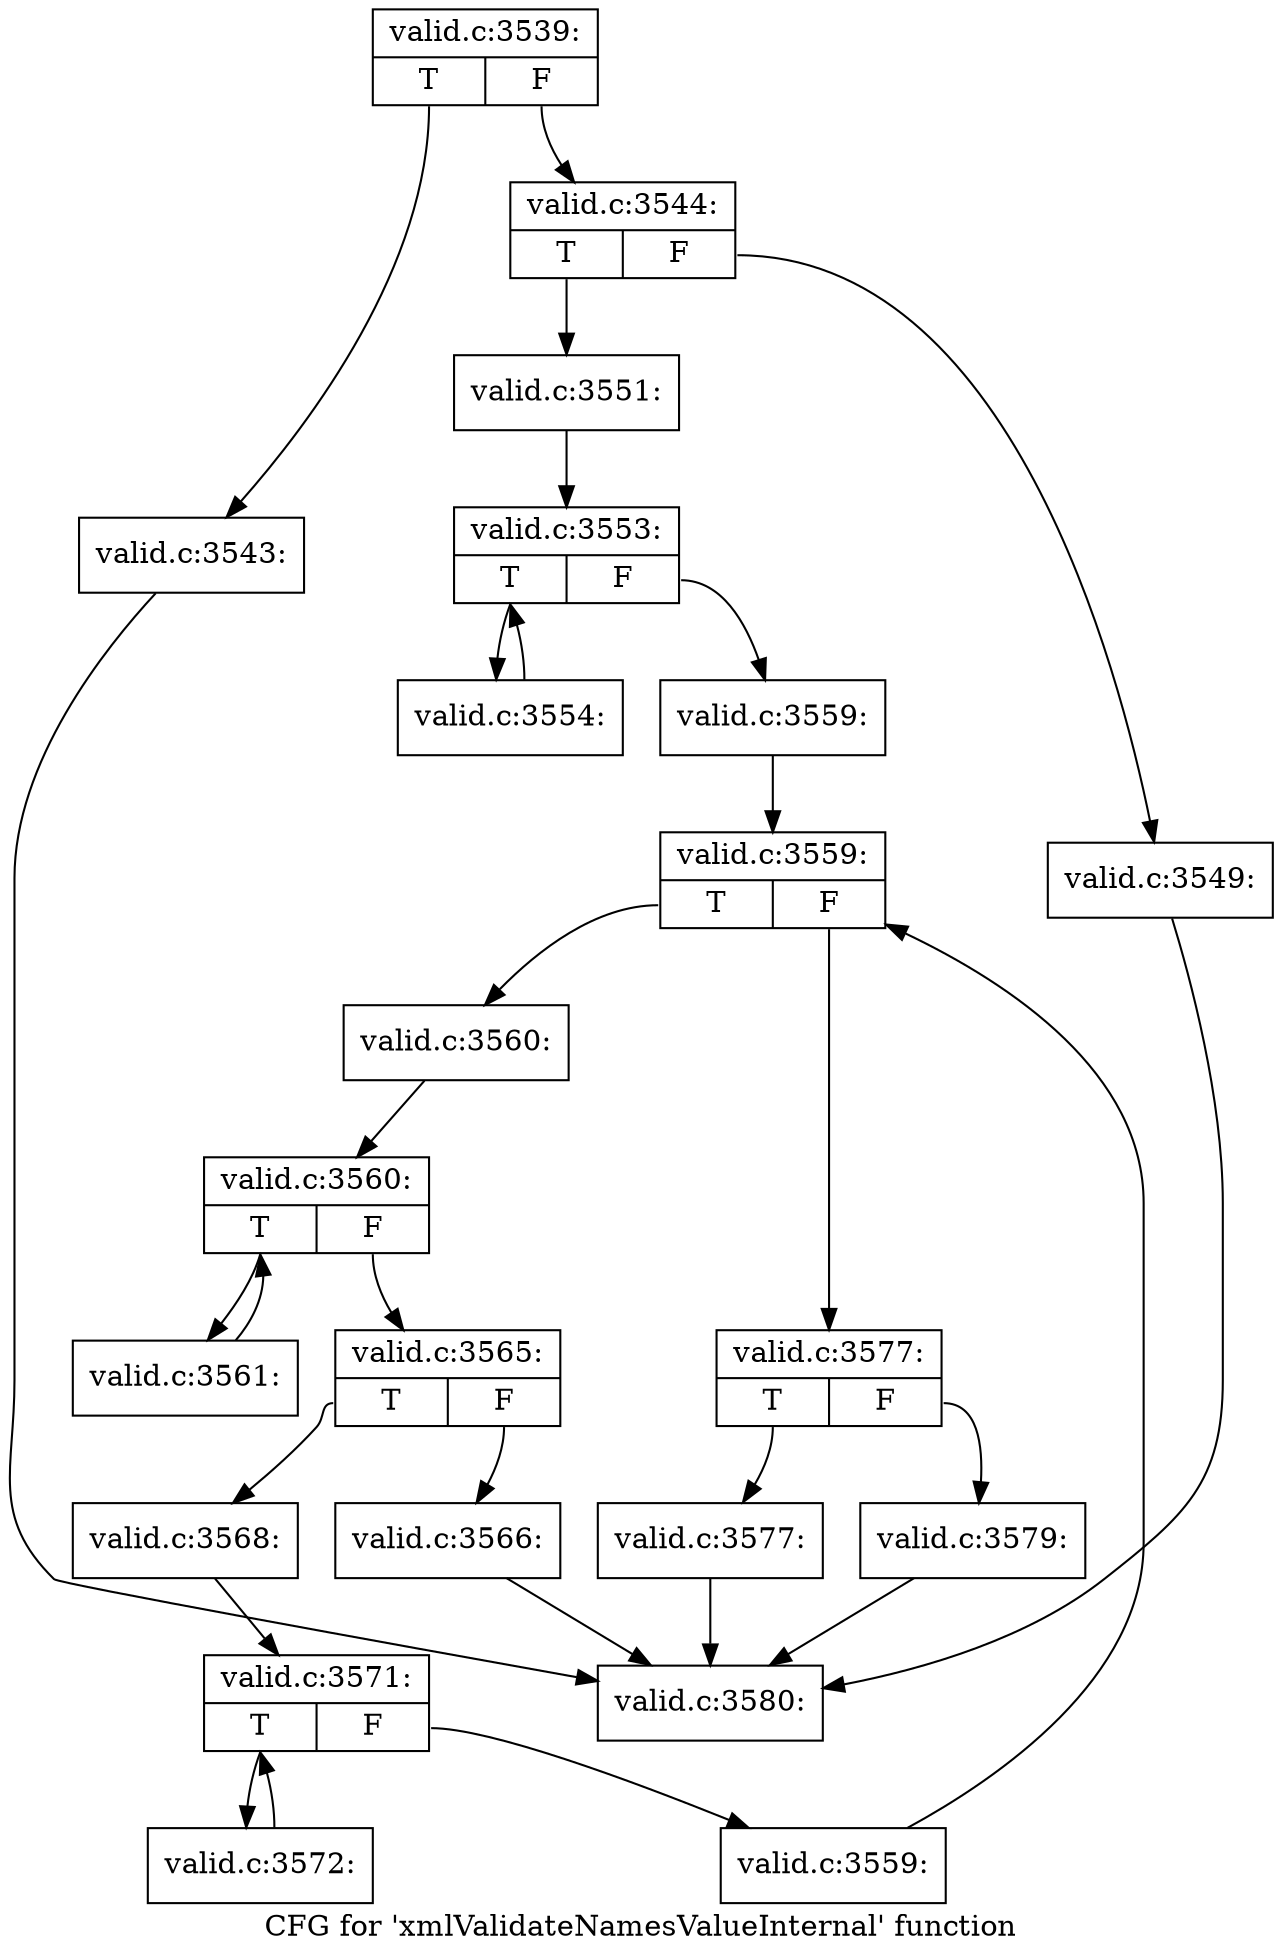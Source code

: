 digraph "CFG for 'xmlValidateNamesValueInternal' function" {
	label="CFG for 'xmlValidateNamesValueInternal' function";

	Node0x50f12c0 [shape=record,label="{valid.c:3539:|{<s0>T|<s1>F}}"];
	Node0x50f12c0:s0 -> Node0x52f88b0;
	Node0x50f12c0:s1 -> Node0x52f8900;
	Node0x52f88b0 [shape=record,label="{valid.c:3543:}"];
	Node0x52f88b0 -> Node0x4eaa5a0;
	Node0x52f8900 [shape=record,label="{valid.c:3544:|{<s0>T|<s1>F}}"];
	Node0x52f8900:s0 -> Node0x52f9500;
	Node0x52f8900:s1 -> Node0x52f94b0;
	Node0x52f94b0 [shape=record,label="{valid.c:3549:}"];
	Node0x52f94b0 -> Node0x4eaa5a0;
	Node0x52f9500 [shape=record,label="{valid.c:3551:}"];
	Node0x52f9500 -> Node0x52fa000;
	Node0x52fa000 [shape=record,label="{valid.c:3553:|{<s0>T|<s1>F}}"];
	Node0x52fa000:s0 -> Node0x52fa460;
	Node0x52fa000:s1 -> Node0x52fa220;
	Node0x52fa460 [shape=record,label="{valid.c:3554:}"];
	Node0x52fa460 -> Node0x52fa000;
	Node0x52fa220 [shape=record,label="{valid.c:3559:}"];
	Node0x52fa220 -> Node0x52faba0;
	Node0x52faba0 [shape=record,label="{valid.c:3559:|{<s0>T|<s1>F}}"];
	Node0x52faba0:s0 -> Node0x52faf60;
	Node0x52faba0:s1 -> Node0x52fadc0;
	Node0x52faf60 [shape=record,label="{valid.c:3560:}"];
	Node0x52faf60 -> Node0x52fb0e0;
	Node0x52fb0e0 [shape=record,label="{valid.c:3560:|{<s0>T|<s1>F}}"];
	Node0x52fb0e0:s0 -> Node0x52fb3c0;
	Node0x52fb0e0:s1 -> Node0x52fb220;
	Node0x52fb3c0 [shape=record,label="{valid.c:3561:}"];
	Node0x52fb3c0 -> Node0x52fb0e0;
	Node0x52fb220 [shape=record,label="{valid.c:3565:|{<s0>T|<s1>F}}"];
	Node0x52fb220:s0 -> Node0x52fbb60;
	Node0x52fb220:s1 -> Node0x52fbb10;
	Node0x52fbb10 [shape=record,label="{valid.c:3566:}"];
	Node0x52fbb10 -> Node0x4eaa5a0;
	Node0x52fbb60 [shape=record,label="{valid.c:3568:}"];
	Node0x52fbb60 -> Node0x52fc660;
	Node0x52fc660 [shape=record,label="{valid.c:3571:|{<s0>T|<s1>F}}"];
	Node0x52fc660:s0 -> Node0x52fcac0;
	Node0x52fc660:s1 -> Node0x52fc880;
	Node0x52fcac0 [shape=record,label="{valid.c:3572:}"];
	Node0x52fcac0 -> Node0x52fc660;
	Node0x52fc880 [shape=record,label="{valid.c:3559:}"];
	Node0x52fc880 -> Node0x52faba0;
	Node0x52fadc0 [shape=record,label="{valid.c:3577:|{<s0>T|<s1>F}}"];
	Node0x52fadc0:s0 -> Node0x52fd300;
	Node0x52fadc0:s1 -> Node0x52fd350;
	Node0x52fd300 [shape=record,label="{valid.c:3577:}"];
	Node0x52fd300 -> Node0x4eaa5a0;
	Node0x52fd350 [shape=record,label="{valid.c:3579:}"];
	Node0x52fd350 -> Node0x4eaa5a0;
	Node0x4eaa5a0 [shape=record,label="{valid.c:3580:}"];
}
